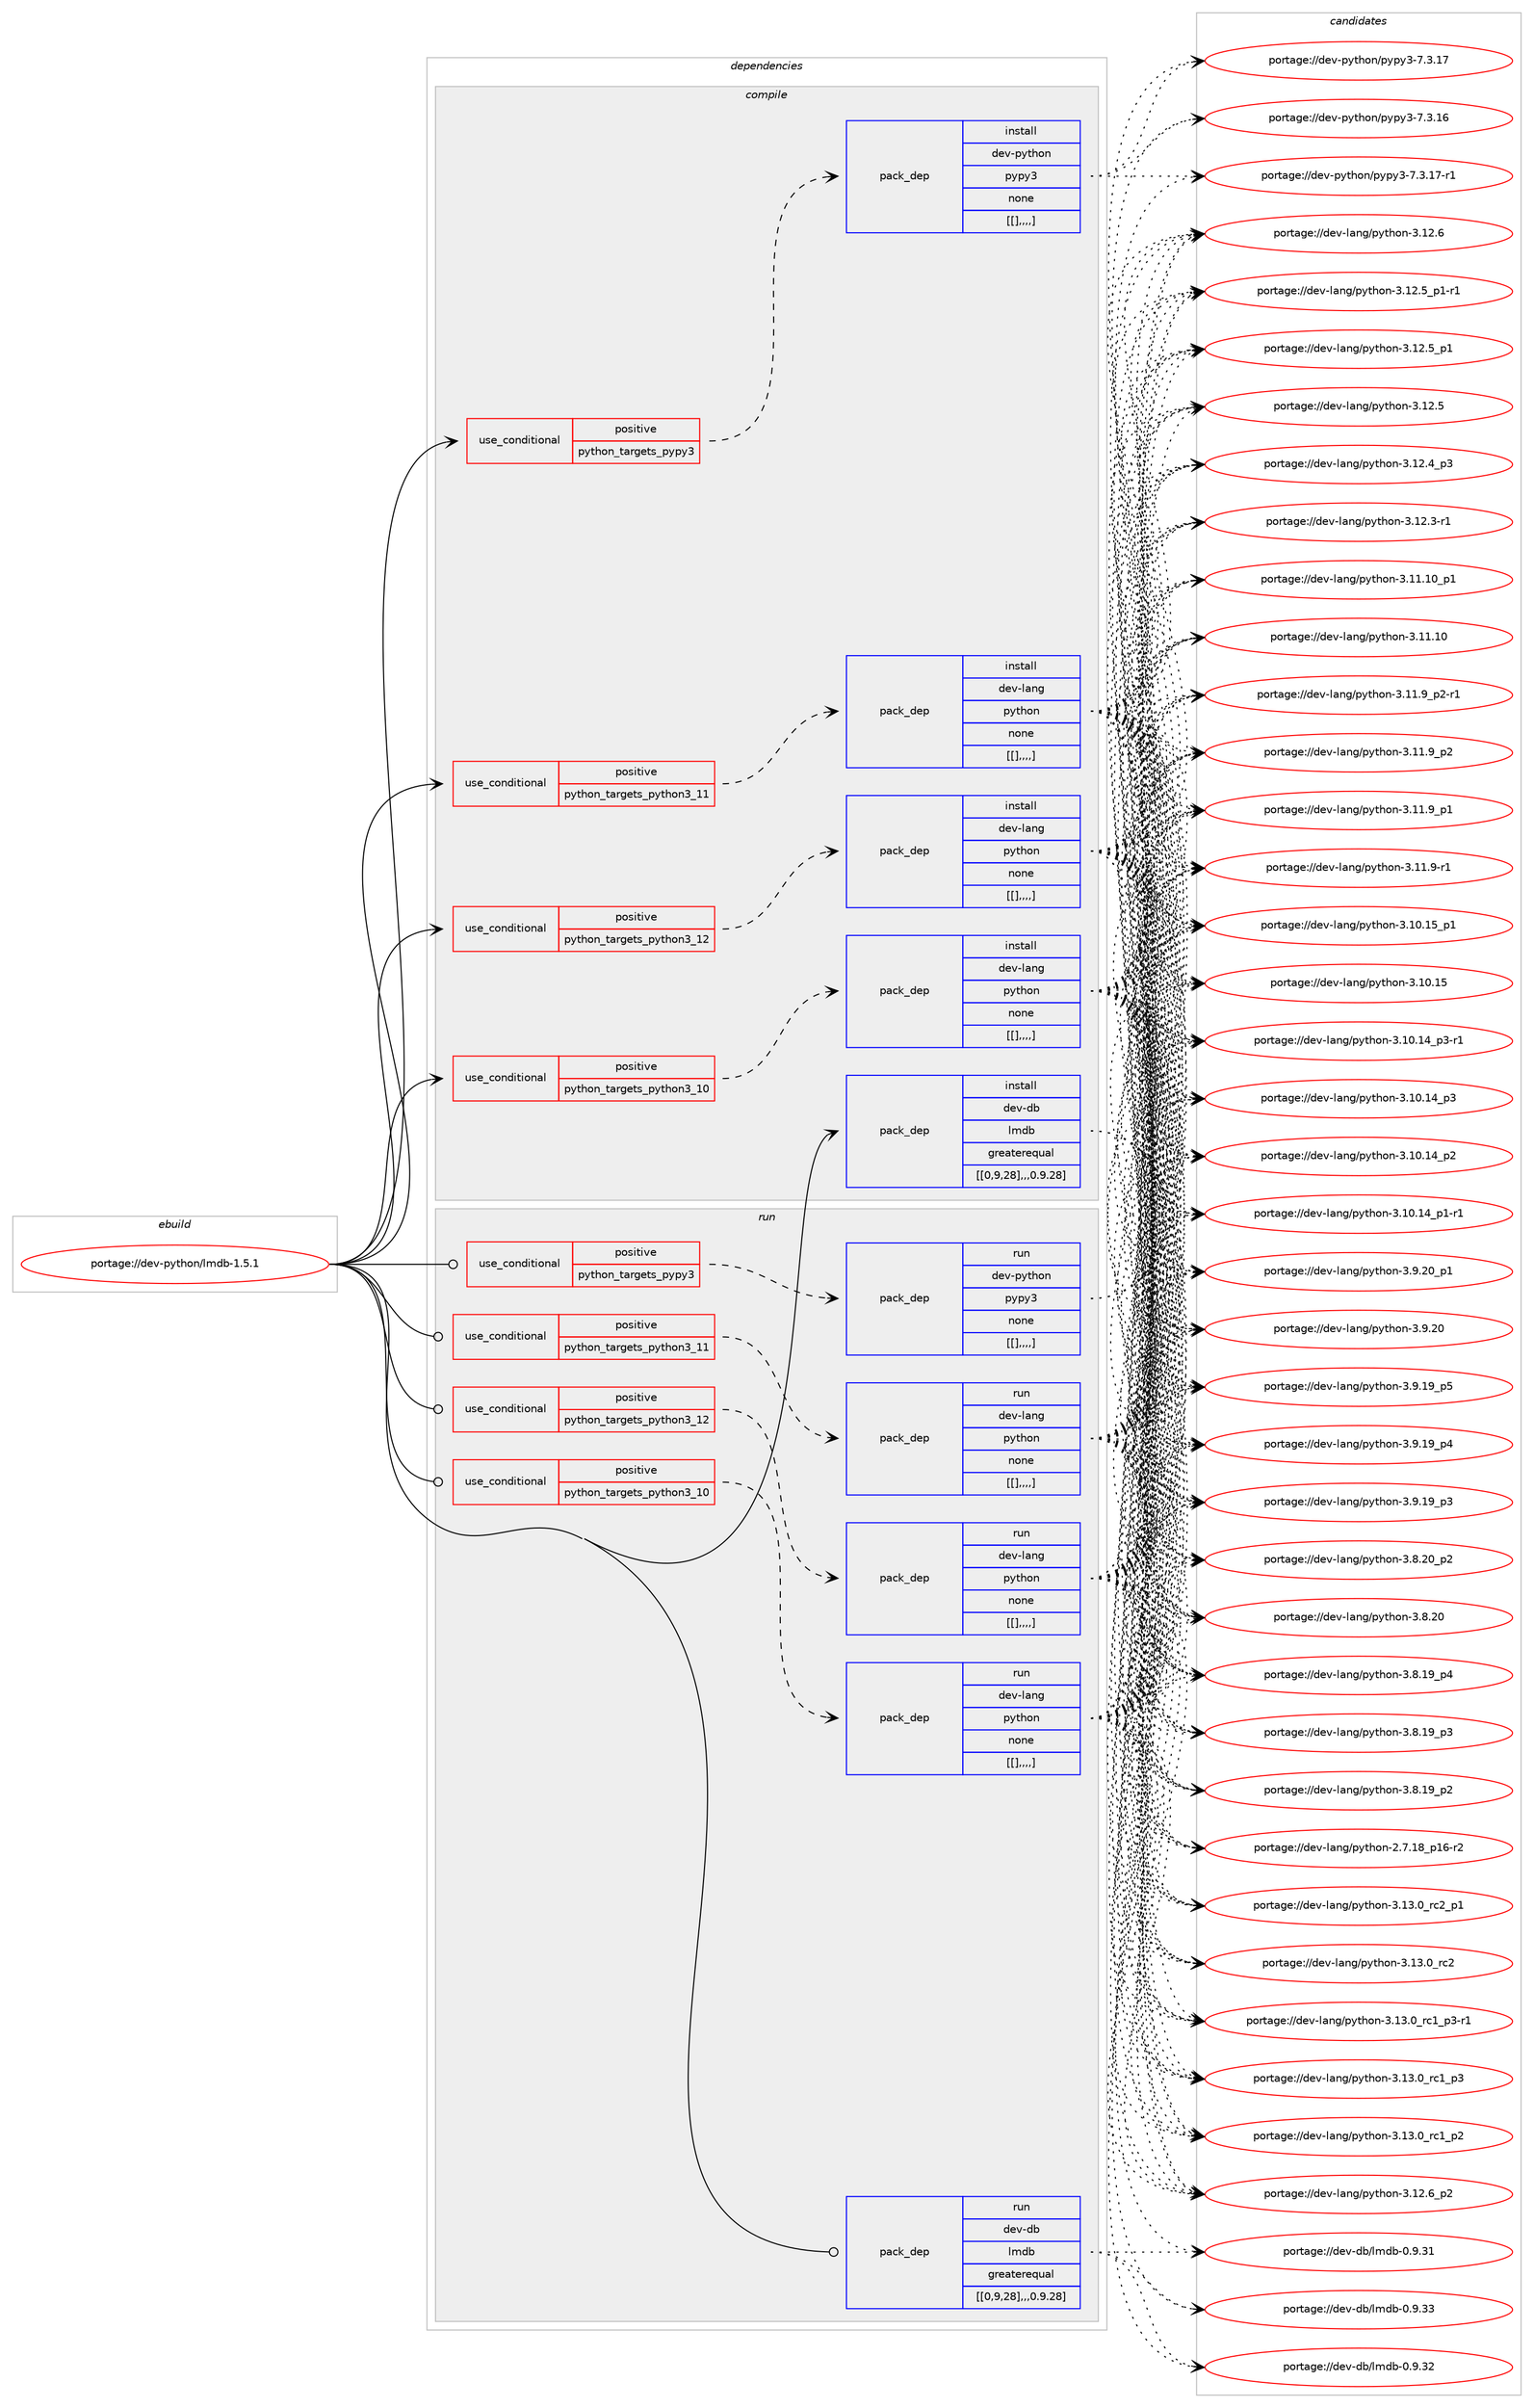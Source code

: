 digraph prolog {

# *************
# Graph options
# *************

newrank=true;
concentrate=true;
compound=true;
graph [rankdir=LR,fontname=Helvetica,fontsize=10,ranksep=1.5];#, ranksep=2.5, nodesep=0.2];
edge  [arrowhead=vee];
node  [fontname=Helvetica,fontsize=10];

# **********
# The ebuild
# **********

subgraph cluster_leftcol {
color=gray;
label=<<i>ebuild</i>>;
id [label="portage://dev-python/lmdb-1.5.1", color=red, width=4, href="../dev-python/lmdb-1.5.1.svg"];
}

# ****************
# The dependencies
# ****************

subgraph cluster_midcol {
color=gray;
label=<<i>dependencies</i>>;
subgraph cluster_compile {
fillcolor="#eeeeee";
style=filled;
label=<<i>compile</i>>;
subgraph cond35642 {
dependency152211 [label=<<TABLE BORDER="0" CELLBORDER="1" CELLSPACING="0" CELLPADDING="4"><TR><TD ROWSPAN="3" CELLPADDING="10">use_conditional</TD></TR><TR><TD>positive</TD></TR><TR><TD>python_targets_pypy3</TD></TR></TABLE>>, shape=none, color=red];
subgraph pack115355 {
dependency152212 [label=<<TABLE BORDER="0" CELLBORDER="1" CELLSPACING="0" CELLPADDING="4" WIDTH="220"><TR><TD ROWSPAN="6" CELLPADDING="30">pack_dep</TD></TR><TR><TD WIDTH="110">install</TD></TR><TR><TD>dev-python</TD></TR><TR><TD>pypy3</TD></TR><TR><TD>none</TD></TR><TR><TD>[[],,,,]</TD></TR></TABLE>>, shape=none, color=blue];
}
dependency152211:e -> dependency152212:w [weight=20,style="dashed",arrowhead="vee"];
}
id:e -> dependency152211:w [weight=20,style="solid",arrowhead="vee"];
subgraph cond35643 {
dependency152213 [label=<<TABLE BORDER="0" CELLBORDER="1" CELLSPACING="0" CELLPADDING="4"><TR><TD ROWSPAN="3" CELLPADDING="10">use_conditional</TD></TR><TR><TD>positive</TD></TR><TR><TD>python_targets_python3_10</TD></TR></TABLE>>, shape=none, color=red];
subgraph pack115356 {
dependency152214 [label=<<TABLE BORDER="0" CELLBORDER="1" CELLSPACING="0" CELLPADDING="4" WIDTH="220"><TR><TD ROWSPAN="6" CELLPADDING="30">pack_dep</TD></TR><TR><TD WIDTH="110">install</TD></TR><TR><TD>dev-lang</TD></TR><TR><TD>python</TD></TR><TR><TD>none</TD></TR><TR><TD>[[],,,,]</TD></TR></TABLE>>, shape=none, color=blue];
}
dependency152213:e -> dependency152214:w [weight=20,style="dashed",arrowhead="vee"];
}
id:e -> dependency152213:w [weight=20,style="solid",arrowhead="vee"];
subgraph cond35644 {
dependency152215 [label=<<TABLE BORDER="0" CELLBORDER="1" CELLSPACING="0" CELLPADDING="4"><TR><TD ROWSPAN="3" CELLPADDING="10">use_conditional</TD></TR><TR><TD>positive</TD></TR><TR><TD>python_targets_python3_11</TD></TR></TABLE>>, shape=none, color=red];
subgraph pack115357 {
dependency152216 [label=<<TABLE BORDER="0" CELLBORDER="1" CELLSPACING="0" CELLPADDING="4" WIDTH="220"><TR><TD ROWSPAN="6" CELLPADDING="30">pack_dep</TD></TR><TR><TD WIDTH="110">install</TD></TR><TR><TD>dev-lang</TD></TR><TR><TD>python</TD></TR><TR><TD>none</TD></TR><TR><TD>[[],,,,]</TD></TR></TABLE>>, shape=none, color=blue];
}
dependency152215:e -> dependency152216:w [weight=20,style="dashed",arrowhead="vee"];
}
id:e -> dependency152215:w [weight=20,style="solid",arrowhead="vee"];
subgraph cond35645 {
dependency152217 [label=<<TABLE BORDER="0" CELLBORDER="1" CELLSPACING="0" CELLPADDING="4"><TR><TD ROWSPAN="3" CELLPADDING="10">use_conditional</TD></TR><TR><TD>positive</TD></TR><TR><TD>python_targets_python3_12</TD></TR></TABLE>>, shape=none, color=red];
subgraph pack115358 {
dependency152218 [label=<<TABLE BORDER="0" CELLBORDER="1" CELLSPACING="0" CELLPADDING="4" WIDTH="220"><TR><TD ROWSPAN="6" CELLPADDING="30">pack_dep</TD></TR><TR><TD WIDTH="110">install</TD></TR><TR><TD>dev-lang</TD></TR><TR><TD>python</TD></TR><TR><TD>none</TD></TR><TR><TD>[[],,,,]</TD></TR></TABLE>>, shape=none, color=blue];
}
dependency152217:e -> dependency152218:w [weight=20,style="dashed",arrowhead="vee"];
}
id:e -> dependency152217:w [weight=20,style="solid",arrowhead="vee"];
subgraph pack115359 {
dependency152219 [label=<<TABLE BORDER="0" CELLBORDER="1" CELLSPACING="0" CELLPADDING="4" WIDTH="220"><TR><TD ROWSPAN="6" CELLPADDING="30">pack_dep</TD></TR><TR><TD WIDTH="110">install</TD></TR><TR><TD>dev-db</TD></TR><TR><TD>lmdb</TD></TR><TR><TD>greaterequal</TD></TR><TR><TD>[[0,9,28],,,0.9.28]</TD></TR></TABLE>>, shape=none, color=blue];
}
id:e -> dependency152219:w [weight=20,style="solid",arrowhead="vee"];
}
subgraph cluster_compileandrun {
fillcolor="#eeeeee";
style=filled;
label=<<i>compile and run</i>>;
}
subgraph cluster_run {
fillcolor="#eeeeee";
style=filled;
label=<<i>run</i>>;
subgraph cond35646 {
dependency152220 [label=<<TABLE BORDER="0" CELLBORDER="1" CELLSPACING="0" CELLPADDING="4"><TR><TD ROWSPAN="3" CELLPADDING="10">use_conditional</TD></TR><TR><TD>positive</TD></TR><TR><TD>python_targets_pypy3</TD></TR></TABLE>>, shape=none, color=red];
subgraph pack115360 {
dependency152221 [label=<<TABLE BORDER="0" CELLBORDER="1" CELLSPACING="0" CELLPADDING="4" WIDTH="220"><TR><TD ROWSPAN="6" CELLPADDING="30">pack_dep</TD></TR><TR><TD WIDTH="110">run</TD></TR><TR><TD>dev-python</TD></TR><TR><TD>pypy3</TD></TR><TR><TD>none</TD></TR><TR><TD>[[],,,,]</TD></TR></TABLE>>, shape=none, color=blue];
}
dependency152220:e -> dependency152221:w [weight=20,style="dashed",arrowhead="vee"];
}
id:e -> dependency152220:w [weight=20,style="solid",arrowhead="odot"];
subgraph cond35647 {
dependency152222 [label=<<TABLE BORDER="0" CELLBORDER="1" CELLSPACING="0" CELLPADDING="4"><TR><TD ROWSPAN="3" CELLPADDING="10">use_conditional</TD></TR><TR><TD>positive</TD></TR><TR><TD>python_targets_python3_10</TD></TR></TABLE>>, shape=none, color=red];
subgraph pack115361 {
dependency152223 [label=<<TABLE BORDER="0" CELLBORDER="1" CELLSPACING="0" CELLPADDING="4" WIDTH="220"><TR><TD ROWSPAN="6" CELLPADDING="30">pack_dep</TD></TR><TR><TD WIDTH="110">run</TD></TR><TR><TD>dev-lang</TD></TR><TR><TD>python</TD></TR><TR><TD>none</TD></TR><TR><TD>[[],,,,]</TD></TR></TABLE>>, shape=none, color=blue];
}
dependency152222:e -> dependency152223:w [weight=20,style="dashed",arrowhead="vee"];
}
id:e -> dependency152222:w [weight=20,style="solid",arrowhead="odot"];
subgraph cond35648 {
dependency152224 [label=<<TABLE BORDER="0" CELLBORDER="1" CELLSPACING="0" CELLPADDING="4"><TR><TD ROWSPAN="3" CELLPADDING="10">use_conditional</TD></TR><TR><TD>positive</TD></TR><TR><TD>python_targets_python3_11</TD></TR></TABLE>>, shape=none, color=red];
subgraph pack115362 {
dependency152225 [label=<<TABLE BORDER="0" CELLBORDER="1" CELLSPACING="0" CELLPADDING="4" WIDTH="220"><TR><TD ROWSPAN="6" CELLPADDING="30">pack_dep</TD></TR><TR><TD WIDTH="110">run</TD></TR><TR><TD>dev-lang</TD></TR><TR><TD>python</TD></TR><TR><TD>none</TD></TR><TR><TD>[[],,,,]</TD></TR></TABLE>>, shape=none, color=blue];
}
dependency152224:e -> dependency152225:w [weight=20,style="dashed",arrowhead="vee"];
}
id:e -> dependency152224:w [weight=20,style="solid",arrowhead="odot"];
subgraph cond35649 {
dependency152226 [label=<<TABLE BORDER="0" CELLBORDER="1" CELLSPACING="0" CELLPADDING="4"><TR><TD ROWSPAN="3" CELLPADDING="10">use_conditional</TD></TR><TR><TD>positive</TD></TR><TR><TD>python_targets_python3_12</TD></TR></TABLE>>, shape=none, color=red];
subgraph pack115363 {
dependency152227 [label=<<TABLE BORDER="0" CELLBORDER="1" CELLSPACING="0" CELLPADDING="4" WIDTH="220"><TR><TD ROWSPAN="6" CELLPADDING="30">pack_dep</TD></TR><TR><TD WIDTH="110">run</TD></TR><TR><TD>dev-lang</TD></TR><TR><TD>python</TD></TR><TR><TD>none</TD></TR><TR><TD>[[],,,,]</TD></TR></TABLE>>, shape=none, color=blue];
}
dependency152226:e -> dependency152227:w [weight=20,style="dashed",arrowhead="vee"];
}
id:e -> dependency152226:w [weight=20,style="solid",arrowhead="odot"];
subgraph pack115364 {
dependency152228 [label=<<TABLE BORDER="0" CELLBORDER="1" CELLSPACING="0" CELLPADDING="4" WIDTH="220"><TR><TD ROWSPAN="6" CELLPADDING="30">pack_dep</TD></TR><TR><TD WIDTH="110">run</TD></TR><TR><TD>dev-db</TD></TR><TR><TD>lmdb</TD></TR><TR><TD>greaterequal</TD></TR><TR><TD>[[0,9,28],,,0.9.28]</TD></TR></TABLE>>, shape=none, color=blue];
}
id:e -> dependency152228:w [weight=20,style="solid",arrowhead="odot"];
}
}

# **************
# The candidates
# **************

subgraph cluster_choices {
rank=same;
color=gray;
label=<<i>candidates</i>>;

subgraph choice115355 {
color=black;
nodesep=1;
choice100101118451121211161041111104711212111212151455546514649554511449 [label="portage://dev-python/pypy3-7.3.17-r1", color=red, width=4,href="../dev-python/pypy3-7.3.17-r1.svg"];
choice10010111845112121116104111110471121211121215145554651464955 [label="portage://dev-python/pypy3-7.3.17", color=red, width=4,href="../dev-python/pypy3-7.3.17.svg"];
choice10010111845112121116104111110471121211121215145554651464954 [label="portage://dev-python/pypy3-7.3.16", color=red, width=4,href="../dev-python/pypy3-7.3.16.svg"];
dependency152212:e -> choice100101118451121211161041111104711212111212151455546514649554511449:w [style=dotted,weight="100"];
dependency152212:e -> choice10010111845112121116104111110471121211121215145554651464955:w [style=dotted,weight="100"];
dependency152212:e -> choice10010111845112121116104111110471121211121215145554651464954:w [style=dotted,weight="100"];
}
subgraph choice115356 {
color=black;
nodesep=1;
choice100101118451089711010347112121116104111110455146495146489511499509511249 [label="portage://dev-lang/python-3.13.0_rc2_p1", color=red, width=4,href="../dev-lang/python-3.13.0_rc2_p1.svg"];
choice10010111845108971101034711212111610411111045514649514648951149950 [label="portage://dev-lang/python-3.13.0_rc2", color=red, width=4,href="../dev-lang/python-3.13.0_rc2.svg"];
choice1001011184510897110103471121211161041111104551464951464895114994995112514511449 [label="portage://dev-lang/python-3.13.0_rc1_p3-r1", color=red, width=4,href="../dev-lang/python-3.13.0_rc1_p3-r1.svg"];
choice100101118451089711010347112121116104111110455146495146489511499499511251 [label="portage://dev-lang/python-3.13.0_rc1_p3", color=red, width=4,href="../dev-lang/python-3.13.0_rc1_p3.svg"];
choice100101118451089711010347112121116104111110455146495146489511499499511250 [label="portage://dev-lang/python-3.13.0_rc1_p2", color=red, width=4,href="../dev-lang/python-3.13.0_rc1_p2.svg"];
choice100101118451089711010347112121116104111110455146495046549511250 [label="portage://dev-lang/python-3.12.6_p2", color=red, width=4,href="../dev-lang/python-3.12.6_p2.svg"];
choice10010111845108971101034711212111610411111045514649504654 [label="portage://dev-lang/python-3.12.6", color=red, width=4,href="../dev-lang/python-3.12.6.svg"];
choice1001011184510897110103471121211161041111104551464950465395112494511449 [label="portage://dev-lang/python-3.12.5_p1-r1", color=red, width=4,href="../dev-lang/python-3.12.5_p1-r1.svg"];
choice100101118451089711010347112121116104111110455146495046539511249 [label="portage://dev-lang/python-3.12.5_p1", color=red, width=4,href="../dev-lang/python-3.12.5_p1.svg"];
choice10010111845108971101034711212111610411111045514649504653 [label="portage://dev-lang/python-3.12.5", color=red, width=4,href="../dev-lang/python-3.12.5.svg"];
choice100101118451089711010347112121116104111110455146495046529511251 [label="portage://dev-lang/python-3.12.4_p3", color=red, width=4,href="../dev-lang/python-3.12.4_p3.svg"];
choice100101118451089711010347112121116104111110455146495046514511449 [label="portage://dev-lang/python-3.12.3-r1", color=red, width=4,href="../dev-lang/python-3.12.3-r1.svg"];
choice10010111845108971101034711212111610411111045514649494649489511249 [label="portage://dev-lang/python-3.11.10_p1", color=red, width=4,href="../dev-lang/python-3.11.10_p1.svg"];
choice1001011184510897110103471121211161041111104551464949464948 [label="portage://dev-lang/python-3.11.10", color=red, width=4,href="../dev-lang/python-3.11.10.svg"];
choice1001011184510897110103471121211161041111104551464949465795112504511449 [label="portage://dev-lang/python-3.11.9_p2-r1", color=red, width=4,href="../dev-lang/python-3.11.9_p2-r1.svg"];
choice100101118451089711010347112121116104111110455146494946579511250 [label="portage://dev-lang/python-3.11.9_p2", color=red, width=4,href="../dev-lang/python-3.11.9_p2.svg"];
choice100101118451089711010347112121116104111110455146494946579511249 [label="portage://dev-lang/python-3.11.9_p1", color=red, width=4,href="../dev-lang/python-3.11.9_p1.svg"];
choice100101118451089711010347112121116104111110455146494946574511449 [label="portage://dev-lang/python-3.11.9-r1", color=red, width=4,href="../dev-lang/python-3.11.9-r1.svg"];
choice10010111845108971101034711212111610411111045514649484649539511249 [label="portage://dev-lang/python-3.10.15_p1", color=red, width=4,href="../dev-lang/python-3.10.15_p1.svg"];
choice1001011184510897110103471121211161041111104551464948464953 [label="portage://dev-lang/python-3.10.15", color=red, width=4,href="../dev-lang/python-3.10.15.svg"];
choice100101118451089711010347112121116104111110455146494846495295112514511449 [label="portage://dev-lang/python-3.10.14_p3-r1", color=red, width=4,href="../dev-lang/python-3.10.14_p3-r1.svg"];
choice10010111845108971101034711212111610411111045514649484649529511251 [label="portage://dev-lang/python-3.10.14_p3", color=red, width=4,href="../dev-lang/python-3.10.14_p3.svg"];
choice10010111845108971101034711212111610411111045514649484649529511250 [label="portage://dev-lang/python-3.10.14_p2", color=red, width=4,href="../dev-lang/python-3.10.14_p2.svg"];
choice100101118451089711010347112121116104111110455146494846495295112494511449 [label="portage://dev-lang/python-3.10.14_p1-r1", color=red, width=4,href="../dev-lang/python-3.10.14_p1-r1.svg"];
choice100101118451089711010347112121116104111110455146574650489511249 [label="portage://dev-lang/python-3.9.20_p1", color=red, width=4,href="../dev-lang/python-3.9.20_p1.svg"];
choice10010111845108971101034711212111610411111045514657465048 [label="portage://dev-lang/python-3.9.20", color=red, width=4,href="../dev-lang/python-3.9.20.svg"];
choice100101118451089711010347112121116104111110455146574649579511253 [label="portage://dev-lang/python-3.9.19_p5", color=red, width=4,href="../dev-lang/python-3.9.19_p5.svg"];
choice100101118451089711010347112121116104111110455146574649579511252 [label="portage://dev-lang/python-3.9.19_p4", color=red, width=4,href="../dev-lang/python-3.9.19_p4.svg"];
choice100101118451089711010347112121116104111110455146574649579511251 [label="portage://dev-lang/python-3.9.19_p3", color=red, width=4,href="../dev-lang/python-3.9.19_p3.svg"];
choice100101118451089711010347112121116104111110455146564650489511250 [label="portage://dev-lang/python-3.8.20_p2", color=red, width=4,href="../dev-lang/python-3.8.20_p2.svg"];
choice10010111845108971101034711212111610411111045514656465048 [label="portage://dev-lang/python-3.8.20", color=red, width=4,href="../dev-lang/python-3.8.20.svg"];
choice100101118451089711010347112121116104111110455146564649579511252 [label="portage://dev-lang/python-3.8.19_p4", color=red, width=4,href="../dev-lang/python-3.8.19_p4.svg"];
choice100101118451089711010347112121116104111110455146564649579511251 [label="portage://dev-lang/python-3.8.19_p3", color=red, width=4,href="../dev-lang/python-3.8.19_p3.svg"];
choice100101118451089711010347112121116104111110455146564649579511250 [label="portage://dev-lang/python-3.8.19_p2", color=red, width=4,href="../dev-lang/python-3.8.19_p2.svg"];
choice100101118451089711010347112121116104111110455046554649569511249544511450 [label="portage://dev-lang/python-2.7.18_p16-r2", color=red, width=4,href="../dev-lang/python-2.7.18_p16-r2.svg"];
dependency152214:e -> choice100101118451089711010347112121116104111110455146495146489511499509511249:w [style=dotted,weight="100"];
dependency152214:e -> choice10010111845108971101034711212111610411111045514649514648951149950:w [style=dotted,weight="100"];
dependency152214:e -> choice1001011184510897110103471121211161041111104551464951464895114994995112514511449:w [style=dotted,weight="100"];
dependency152214:e -> choice100101118451089711010347112121116104111110455146495146489511499499511251:w [style=dotted,weight="100"];
dependency152214:e -> choice100101118451089711010347112121116104111110455146495146489511499499511250:w [style=dotted,weight="100"];
dependency152214:e -> choice100101118451089711010347112121116104111110455146495046549511250:w [style=dotted,weight="100"];
dependency152214:e -> choice10010111845108971101034711212111610411111045514649504654:w [style=dotted,weight="100"];
dependency152214:e -> choice1001011184510897110103471121211161041111104551464950465395112494511449:w [style=dotted,weight="100"];
dependency152214:e -> choice100101118451089711010347112121116104111110455146495046539511249:w [style=dotted,weight="100"];
dependency152214:e -> choice10010111845108971101034711212111610411111045514649504653:w [style=dotted,weight="100"];
dependency152214:e -> choice100101118451089711010347112121116104111110455146495046529511251:w [style=dotted,weight="100"];
dependency152214:e -> choice100101118451089711010347112121116104111110455146495046514511449:w [style=dotted,weight="100"];
dependency152214:e -> choice10010111845108971101034711212111610411111045514649494649489511249:w [style=dotted,weight="100"];
dependency152214:e -> choice1001011184510897110103471121211161041111104551464949464948:w [style=dotted,weight="100"];
dependency152214:e -> choice1001011184510897110103471121211161041111104551464949465795112504511449:w [style=dotted,weight="100"];
dependency152214:e -> choice100101118451089711010347112121116104111110455146494946579511250:w [style=dotted,weight="100"];
dependency152214:e -> choice100101118451089711010347112121116104111110455146494946579511249:w [style=dotted,weight="100"];
dependency152214:e -> choice100101118451089711010347112121116104111110455146494946574511449:w [style=dotted,weight="100"];
dependency152214:e -> choice10010111845108971101034711212111610411111045514649484649539511249:w [style=dotted,weight="100"];
dependency152214:e -> choice1001011184510897110103471121211161041111104551464948464953:w [style=dotted,weight="100"];
dependency152214:e -> choice100101118451089711010347112121116104111110455146494846495295112514511449:w [style=dotted,weight="100"];
dependency152214:e -> choice10010111845108971101034711212111610411111045514649484649529511251:w [style=dotted,weight="100"];
dependency152214:e -> choice10010111845108971101034711212111610411111045514649484649529511250:w [style=dotted,weight="100"];
dependency152214:e -> choice100101118451089711010347112121116104111110455146494846495295112494511449:w [style=dotted,weight="100"];
dependency152214:e -> choice100101118451089711010347112121116104111110455146574650489511249:w [style=dotted,weight="100"];
dependency152214:e -> choice10010111845108971101034711212111610411111045514657465048:w [style=dotted,weight="100"];
dependency152214:e -> choice100101118451089711010347112121116104111110455146574649579511253:w [style=dotted,weight="100"];
dependency152214:e -> choice100101118451089711010347112121116104111110455146574649579511252:w [style=dotted,weight="100"];
dependency152214:e -> choice100101118451089711010347112121116104111110455146574649579511251:w [style=dotted,weight="100"];
dependency152214:e -> choice100101118451089711010347112121116104111110455146564650489511250:w [style=dotted,weight="100"];
dependency152214:e -> choice10010111845108971101034711212111610411111045514656465048:w [style=dotted,weight="100"];
dependency152214:e -> choice100101118451089711010347112121116104111110455146564649579511252:w [style=dotted,weight="100"];
dependency152214:e -> choice100101118451089711010347112121116104111110455146564649579511251:w [style=dotted,weight="100"];
dependency152214:e -> choice100101118451089711010347112121116104111110455146564649579511250:w [style=dotted,weight="100"];
dependency152214:e -> choice100101118451089711010347112121116104111110455046554649569511249544511450:w [style=dotted,weight="100"];
}
subgraph choice115357 {
color=black;
nodesep=1;
choice100101118451089711010347112121116104111110455146495146489511499509511249 [label="portage://dev-lang/python-3.13.0_rc2_p1", color=red, width=4,href="../dev-lang/python-3.13.0_rc2_p1.svg"];
choice10010111845108971101034711212111610411111045514649514648951149950 [label="portage://dev-lang/python-3.13.0_rc2", color=red, width=4,href="../dev-lang/python-3.13.0_rc2.svg"];
choice1001011184510897110103471121211161041111104551464951464895114994995112514511449 [label="portage://dev-lang/python-3.13.0_rc1_p3-r1", color=red, width=4,href="../dev-lang/python-3.13.0_rc1_p3-r1.svg"];
choice100101118451089711010347112121116104111110455146495146489511499499511251 [label="portage://dev-lang/python-3.13.0_rc1_p3", color=red, width=4,href="../dev-lang/python-3.13.0_rc1_p3.svg"];
choice100101118451089711010347112121116104111110455146495146489511499499511250 [label="portage://dev-lang/python-3.13.0_rc1_p2", color=red, width=4,href="../dev-lang/python-3.13.0_rc1_p2.svg"];
choice100101118451089711010347112121116104111110455146495046549511250 [label="portage://dev-lang/python-3.12.6_p2", color=red, width=4,href="../dev-lang/python-3.12.6_p2.svg"];
choice10010111845108971101034711212111610411111045514649504654 [label="portage://dev-lang/python-3.12.6", color=red, width=4,href="../dev-lang/python-3.12.6.svg"];
choice1001011184510897110103471121211161041111104551464950465395112494511449 [label="portage://dev-lang/python-3.12.5_p1-r1", color=red, width=4,href="../dev-lang/python-3.12.5_p1-r1.svg"];
choice100101118451089711010347112121116104111110455146495046539511249 [label="portage://dev-lang/python-3.12.5_p1", color=red, width=4,href="../dev-lang/python-3.12.5_p1.svg"];
choice10010111845108971101034711212111610411111045514649504653 [label="portage://dev-lang/python-3.12.5", color=red, width=4,href="../dev-lang/python-3.12.5.svg"];
choice100101118451089711010347112121116104111110455146495046529511251 [label="portage://dev-lang/python-3.12.4_p3", color=red, width=4,href="../dev-lang/python-3.12.4_p3.svg"];
choice100101118451089711010347112121116104111110455146495046514511449 [label="portage://dev-lang/python-3.12.3-r1", color=red, width=4,href="../dev-lang/python-3.12.3-r1.svg"];
choice10010111845108971101034711212111610411111045514649494649489511249 [label="portage://dev-lang/python-3.11.10_p1", color=red, width=4,href="../dev-lang/python-3.11.10_p1.svg"];
choice1001011184510897110103471121211161041111104551464949464948 [label="portage://dev-lang/python-3.11.10", color=red, width=4,href="../dev-lang/python-3.11.10.svg"];
choice1001011184510897110103471121211161041111104551464949465795112504511449 [label="portage://dev-lang/python-3.11.9_p2-r1", color=red, width=4,href="../dev-lang/python-3.11.9_p2-r1.svg"];
choice100101118451089711010347112121116104111110455146494946579511250 [label="portage://dev-lang/python-3.11.9_p2", color=red, width=4,href="../dev-lang/python-3.11.9_p2.svg"];
choice100101118451089711010347112121116104111110455146494946579511249 [label="portage://dev-lang/python-3.11.9_p1", color=red, width=4,href="../dev-lang/python-3.11.9_p1.svg"];
choice100101118451089711010347112121116104111110455146494946574511449 [label="portage://dev-lang/python-3.11.9-r1", color=red, width=4,href="../dev-lang/python-3.11.9-r1.svg"];
choice10010111845108971101034711212111610411111045514649484649539511249 [label="portage://dev-lang/python-3.10.15_p1", color=red, width=4,href="../dev-lang/python-3.10.15_p1.svg"];
choice1001011184510897110103471121211161041111104551464948464953 [label="portage://dev-lang/python-3.10.15", color=red, width=4,href="../dev-lang/python-3.10.15.svg"];
choice100101118451089711010347112121116104111110455146494846495295112514511449 [label="portage://dev-lang/python-3.10.14_p3-r1", color=red, width=4,href="../dev-lang/python-3.10.14_p3-r1.svg"];
choice10010111845108971101034711212111610411111045514649484649529511251 [label="portage://dev-lang/python-3.10.14_p3", color=red, width=4,href="../dev-lang/python-3.10.14_p3.svg"];
choice10010111845108971101034711212111610411111045514649484649529511250 [label="portage://dev-lang/python-3.10.14_p2", color=red, width=4,href="../dev-lang/python-3.10.14_p2.svg"];
choice100101118451089711010347112121116104111110455146494846495295112494511449 [label="portage://dev-lang/python-3.10.14_p1-r1", color=red, width=4,href="../dev-lang/python-3.10.14_p1-r1.svg"];
choice100101118451089711010347112121116104111110455146574650489511249 [label="portage://dev-lang/python-3.9.20_p1", color=red, width=4,href="../dev-lang/python-3.9.20_p1.svg"];
choice10010111845108971101034711212111610411111045514657465048 [label="portage://dev-lang/python-3.9.20", color=red, width=4,href="../dev-lang/python-3.9.20.svg"];
choice100101118451089711010347112121116104111110455146574649579511253 [label="portage://dev-lang/python-3.9.19_p5", color=red, width=4,href="../dev-lang/python-3.9.19_p5.svg"];
choice100101118451089711010347112121116104111110455146574649579511252 [label="portage://dev-lang/python-3.9.19_p4", color=red, width=4,href="../dev-lang/python-3.9.19_p4.svg"];
choice100101118451089711010347112121116104111110455146574649579511251 [label="portage://dev-lang/python-3.9.19_p3", color=red, width=4,href="../dev-lang/python-3.9.19_p3.svg"];
choice100101118451089711010347112121116104111110455146564650489511250 [label="portage://dev-lang/python-3.8.20_p2", color=red, width=4,href="../dev-lang/python-3.8.20_p2.svg"];
choice10010111845108971101034711212111610411111045514656465048 [label="portage://dev-lang/python-3.8.20", color=red, width=4,href="../dev-lang/python-3.8.20.svg"];
choice100101118451089711010347112121116104111110455146564649579511252 [label="portage://dev-lang/python-3.8.19_p4", color=red, width=4,href="../dev-lang/python-3.8.19_p4.svg"];
choice100101118451089711010347112121116104111110455146564649579511251 [label="portage://dev-lang/python-3.8.19_p3", color=red, width=4,href="../dev-lang/python-3.8.19_p3.svg"];
choice100101118451089711010347112121116104111110455146564649579511250 [label="portage://dev-lang/python-3.8.19_p2", color=red, width=4,href="../dev-lang/python-3.8.19_p2.svg"];
choice100101118451089711010347112121116104111110455046554649569511249544511450 [label="portage://dev-lang/python-2.7.18_p16-r2", color=red, width=4,href="../dev-lang/python-2.7.18_p16-r2.svg"];
dependency152216:e -> choice100101118451089711010347112121116104111110455146495146489511499509511249:w [style=dotted,weight="100"];
dependency152216:e -> choice10010111845108971101034711212111610411111045514649514648951149950:w [style=dotted,weight="100"];
dependency152216:e -> choice1001011184510897110103471121211161041111104551464951464895114994995112514511449:w [style=dotted,weight="100"];
dependency152216:e -> choice100101118451089711010347112121116104111110455146495146489511499499511251:w [style=dotted,weight="100"];
dependency152216:e -> choice100101118451089711010347112121116104111110455146495146489511499499511250:w [style=dotted,weight="100"];
dependency152216:e -> choice100101118451089711010347112121116104111110455146495046549511250:w [style=dotted,weight="100"];
dependency152216:e -> choice10010111845108971101034711212111610411111045514649504654:w [style=dotted,weight="100"];
dependency152216:e -> choice1001011184510897110103471121211161041111104551464950465395112494511449:w [style=dotted,weight="100"];
dependency152216:e -> choice100101118451089711010347112121116104111110455146495046539511249:w [style=dotted,weight="100"];
dependency152216:e -> choice10010111845108971101034711212111610411111045514649504653:w [style=dotted,weight="100"];
dependency152216:e -> choice100101118451089711010347112121116104111110455146495046529511251:w [style=dotted,weight="100"];
dependency152216:e -> choice100101118451089711010347112121116104111110455146495046514511449:w [style=dotted,weight="100"];
dependency152216:e -> choice10010111845108971101034711212111610411111045514649494649489511249:w [style=dotted,weight="100"];
dependency152216:e -> choice1001011184510897110103471121211161041111104551464949464948:w [style=dotted,weight="100"];
dependency152216:e -> choice1001011184510897110103471121211161041111104551464949465795112504511449:w [style=dotted,weight="100"];
dependency152216:e -> choice100101118451089711010347112121116104111110455146494946579511250:w [style=dotted,weight="100"];
dependency152216:e -> choice100101118451089711010347112121116104111110455146494946579511249:w [style=dotted,weight="100"];
dependency152216:e -> choice100101118451089711010347112121116104111110455146494946574511449:w [style=dotted,weight="100"];
dependency152216:e -> choice10010111845108971101034711212111610411111045514649484649539511249:w [style=dotted,weight="100"];
dependency152216:e -> choice1001011184510897110103471121211161041111104551464948464953:w [style=dotted,weight="100"];
dependency152216:e -> choice100101118451089711010347112121116104111110455146494846495295112514511449:w [style=dotted,weight="100"];
dependency152216:e -> choice10010111845108971101034711212111610411111045514649484649529511251:w [style=dotted,weight="100"];
dependency152216:e -> choice10010111845108971101034711212111610411111045514649484649529511250:w [style=dotted,weight="100"];
dependency152216:e -> choice100101118451089711010347112121116104111110455146494846495295112494511449:w [style=dotted,weight="100"];
dependency152216:e -> choice100101118451089711010347112121116104111110455146574650489511249:w [style=dotted,weight="100"];
dependency152216:e -> choice10010111845108971101034711212111610411111045514657465048:w [style=dotted,weight="100"];
dependency152216:e -> choice100101118451089711010347112121116104111110455146574649579511253:w [style=dotted,weight="100"];
dependency152216:e -> choice100101118451089711010347112121116104111110455146574649579511252:w [style=dotted,weight="100"];
dependency152216:e -> choice100101118451089711010347112121116104111110455146574649579511251:w [style=dotted,weight="100"];
dependency152216:e -> choice100101118451089711010347112121116104111110455146564650489511250:w [style=dotted,weight="100"];
dependency152216:e -> choice10010111845108971101034711212111610411111045514656465048:w [style=dotted,weight="100"];
dependency152216:e -> choice100101118451089711010347112121116104111110455146564649579511252:w [style=dotted,weight="100"];
dependency152216:e -> choice100101118451089711010347112121116104111110455146564649579511251:w [style=dotted,weight="100"];
dependency152216:e -> choice100101118451089711010347112121116104111110455146564649579511250:w [style=dotted,weight="100"];
dependency152216:e -> choice100101118451089711010347112121116104111110455046554649569511249544511450:w [style=dotted,weight="100"];
}
subgraph choice115358 {
color=black;
nodesep=1;
choice100101118451089711010347112121116104111110455146495146489511499509511249 [label="portage://dev-lang/python-3.13.0_rc2_p1", color=red, width=4,href="../dev-lang/python-3.13.0_rc2_p1.svg"];
choice10010111845108971101034711212111610411111045514649514648951149950 [label="portage://dev-lang/python-3.13.0_rc2", color=red, width=4,href="../dev-lang/python-3.13.0_rc2.svg"];
choice1001011184510897110103471121211161041111104551464951464895114994995112514511449 [label="portage://dev-lang/python-3.13.0_rc1_p3-r1", color=red, width=4,href="../dev-lang/python-3.13.0_rc1_p3-r1.svg"];
choice100101118451089711010347112121116104111110455146495146489511499499511251 [label="portage://dev-lang/python-3.13.0_rc1_p3", color=red, width=4,href="../dev-lang/python-3.13.0_rc1_p3.svg"];
choice100101118451089711010347112121116104111110455146495146489511499499511250 [label="portage://dev-lang/python-3.13.0_rc1_p2", color=red, width=4,href="../dev-lang/python-3.13.0_rc1_p2.svg"];
choice100101118451089711010347112121116104111110455146495046549511250 [label="portage://dev-lang/python-3.12.6_p2", color=red, width=4,href="../dev-lang/python-3.12.6_p2.svg"];
choice10010111845108971101034711212111610411111045514649504654 [label="portage://dev-lang/python-3.12.6", color=red, width=4,href="../dev-lang/python-3.12.6.svg"];
choice1001011184510897110103471121211161041111104551464950465395112494511449 [label="portage://dev-lang/python-3.12.5_p1-r1", color=red, width=4,href="../dev-lang/python-3.12.5_p1-r1.svg"];
choice100101118451089711010347112121116104111110455146495046539511249 [label="portage://dev-lang/python-3.12.5_p1", color=red, width=4,href="../dev-lang/python-3.12.5_p1.svg"];
choice10010111845108971101034711212111610411111045514649504653 [label="portage://dev-lang/python-3.12.5", color=red, width=4,href="../dev-lang/python-3.12.5.svg"];
choice100101118451089711010347112121116104111110455146495046529511251 [label="portage://dev-lang/python-3.12.4_p3", color=red, width=4,href="../dev-lang/python-3.12.4_p3.svg"];
choice100101118451089711010347112121116104111110455146495046514511449 [label="portage://dev-lang/python-3.12.3-r1", color=red, width=4,href="../dev-lang/python-3.12.3-r1.svg"];
choice10010111845108971101034711212111610411111045514649494649489511249 [label="portage://dev-lang/python-3.11.10_p1", color=red, width=4,href="../dev-lang/python-3.11.10_p1.svg"];
choice1001011184510897110103471121211161041111104551464949464948 [label="portage://dev-lang/python-3.11.10", color=red, width=4,href="../dev-lang/python-3.11.10.svg"];
choice1001011184510897110103471121211161041111104551464949465795112504511449 [label="portage://dev-lang/python-3.11.9_p2-r1", color=red, width=4,href="../dev-lang/python-3.11.9_p2-r1.svg"];
choice100101118451089711010347112121116104111110455146494946579511250 [label="portage://dev-lang/python-3.11.9_p2", color=red, width=4,href="../dev-lang/python-3.11.9_p2.svg"];
choice100101118451089711010347112121116104111110455146494946579511249 [label="portage://dev-lang/python-3.11.9_p1", color=red, width=4,href="../dev-lang/python-3.11.9_p1.svg"];
choice100101118451089711010347112121116104111110455146494946574511449 [label="portage://dev-lang/python-3.11.9-r1", color=red, width=4,href="../dev-lang/python-3.11.9-r1.svg"];
choice10010111845108971101034711212111610411111045514649484649539511249 [label="portage://dev-lang/python-3.10.15_p1", color=red, width=4,href="../dev-lang/python-3.10.15_p1.svg"];
choice1001011184510897110103471121211161041111104551464948464953 [label="portage://dev-lang/python-3.10.15", color=red, width=4,href="../dev-lang/python-3.10.15.svg"];
choice100101118451089711010347112121116104111110455146494846495295112514511449 [label="portage://dev-lang/python-3.10.14_p3-r1", color=red, width=4,href="../dev-lang/python-3.10.14_p3-r1.svg"];
choice10010111845108971101034711212111610411111045514649484649529511251 [label="portage://dev-lang/python-3.10.14_p3", color=red, width=4,href="../dev-lang/python-3.10.14_p3.svg"];
choice10010111845108971101034711212111610411111045514649484649529511250 [label="portage://dev-lang/python-3.10.14_p2", color=red, width=4,href="../dev-lang/python-3.10.14_p2.svg"];
choice100101118451089711010347112121116104111110455146494846495295112494511449 [label="portage://dev-lang/python-3.10.14_p1-r1", color=red, width=4,href="../dev-lang/python-3.10.14_p1-r1.svg"];
choice100101118451089711010347112121116104111110455146574650489511249 [label="portage://dev-lang/python-3.9.20_p1", color=red, width=4,href="../dev-lang/python-3.9.20_p1.svg"];
choice10010111845108971101034711212111610411111045514657465048 [label="portage://dev-lang/python-3.9.20", color=red, width=4,href="../dev-lang/python-3.9.20.svg"];
choice100101118451089711010347112121116104111110455146574649579511253 [label="portage://dev-lang/python-3.9.19_p5", color=red, width=4,href="../dev-lang/python-3.9.19_p5.svg"];
choice100101118451089711010347112121116104111110455146574649579511252 [label="portage://dev-lang/python-3.9.19_p4", color=red, width=4,href="../dev-lang/python-3.9.19_p4.svg"];
choice100101118451089711010347112121116104111110455146574649579511251 [label="portage://dev-lang/python-3.9.19_p3", color=red, width=4,href="../dev-lang/python-3.9.19_p3.svg"];
choice100101118451089711010347112121116104111110455146564650489511250 [label="portage://dev-lang/python-3.8.20_p2", color=red, width=4,href="../dev-lang/python-3.8.20_p2.svg"];
choice10010111845108971101034711212111610411111045514656465048 [label="portage://dev-lang/python-3.8.20", color=red, width=4,href="../dev-lang/python-3.8.20.svg"];
choice100101118451089711010347112121116104111110455146564649579511252 [label="portage://dev-lang/python-3.8.19_p4", color=red, width=4,href="../dev-lang/python-3.8.19_p4.svg"];
choice100101118451089711010347112121116104111110455146564649579511251 [label="portage://dev-lang/python-3.8.19_p3", color=red, width=4,href="../dev-lang/python-3.8.19_p3.svg"];
choice100101118451089711010347112121116104111110455146564649579511250 [label="portage://dev-lang/python-3.8.19_p2", color=red, width=4,href="../dev-lang/python-3.8.19_p2.svg"];
choice100101118451089711010347112121116104111110455046554649569511249544511450 [label="portage://dev-lang/python-2.7.18_p16-r2", color=red, width=4,href="../dev-lang/python-2.7.18_p16-r2.svg"];
dependency152218:e -> choice100101118451089711010347112121116104111110455146495146489511499509511249:w [style=dotted,weight="100"];
dependency152218:e -> choice10010111845108971101034711212111610411111045514649514648951149950:w [style=dotted,weight="100"];
dependency152218:e -> choice1001011184510897110103471121211161041111104551464951464895114994995112514511449:w [style=dotted,weight="100"];
dependency152218:e -> choice100101118451089711010347112121116104111110455146495146489511499499511251:w [style=dotted,weight="100"];
dependency152218:e -> choice100101118451089711010347112121116104111110455146495146489511499499511250:w [style=dotted,weight="100"];
dependency152218:e -> choice100101118451089711010347112121116104111110455146495046549511250:w [style=dotted,weight="100"];
dependency152218:e -> choice10010111845108971101034711212111610411111045514649504654:w [style=dotted,weight="100"];
dependency152218:e -> choice1001011184510897110103471121211161041111104551464950465395112494511449:w [style=dotted,weight="100"];
dependency152218:e -> choice100101118451089711010347112121116104111110455146495046539511249:w [style=dotted,weight="100"];
dependency152218:e -> choice10010111845108971101034711212111610411111045514649504653:w [style=dotted,weight="100"];
dependency152218:e -> choice100101118451089711010347112121116104111110455146495046529511251:w [style=dotted,weight="100"];
dependency152218:e -> choice100101118451089711010347112121116104111110455146495046514511449:w [style=dotted,weight="100"];
dependency152218:e -> choice10010111845108971101034711212111610411111045514649494649489511249:w [style=dotted,weight="100"];
dependency152218:e -> choice1001011184510897110103471121211161041111104551464949464948:w [style=dotted,weight="100"];
dependency152218:e -> choice1001011184510897110103471121211161041111104551464949465795112504511449:w [style=dotted,weight="100"];
dependency152218:e -> choice100101118451089711010347112121116104111110455146494946579511250:w [style=dotted,weight="100"];
dependency152218:e -> choice100101118451089711010347112121116104111110455146494946579511249:w [style=dotted,weight="100"];
dependency152218:e -> choice100101118451089711010347112121116104111110455146494946574511449:w [style=dotted,weight="100"];
dependency152218:e -> choice10010111845108971101034711212111610411111045514649484649539511249:w [style=dotted,weight="100"];
dependency152218:e -> choice1001011184510897110103471121211161041111104551464948464953:w [style=dotted,weight="100"];
dependency152218:e -> choice100101118451089711010347112121116104111110455146494846495295112514511449:w [style=dotted,weight="100"];
dependency152218:e -> choice10010111845108971101034711212111610411111045514649484649529511251:w [style=dotted,weight="100"];
dependency152218:e -> choice10010111845108971101034711212111610411111045514649484649529511250:w [style=dotted,weight="100"];
dependency152218:e -> choice100101118451089711010347112121116104111110455146494846495295112494511449:w [style=dotted,weight="100"];
dependency152218:e -> choice100101118451089711010347112121116104111110455146574650489511249:w [style=dotted,weight="100"];
dependency152218:e -> choice10010111845108971101034711212111610411111045514657465048:w [style=dotted,weight="100"];
dependency152218:e -> choice100101118451089711010347112121116104111110455146574649579511253:w [style=dotted,weight="100"];
dependency152218:e -> choice100101118451089711010347112121116104111110455146574649579511252:w [style=dotted,weight="100"];
dependency152218:e -> choice100101118451089711010347112121116104111110455146574649579511251:w [style=dotted,weight="100"];
dependency152218:e -> choice100101118451089711010347112121116104111110455146564650489511250:w [style=dotted,weight="100"];
dependency152218:e -> choice10010111845108971101034711212111610411111045514656465048:w [style=dotted,weight="100"];
dependency152218:e -> choice100101118451089711010347112121116104111110455146564649579511252:w [style=dotted,weight="100"];
dependency152218:e -> choice100101118451089711010347112121116104111110455146564649579511251:w [style=dotted,weight="100"];
dependency152218:e -> choice100101118451089711010347112121116104111110455146564649579511250:w [style=dotted,weight="100"];
dependency152218:e -> choice100101118451089711010347112121116104111110455046554649569511249544511450:w [style=dotted,weight="100"];
}
subgraph choice115359 {
color=black;
nodesep=1;
choice1001011184510098471081091009845484657465151 [label="portage://dev-db/lmdb-0.9.33", color=red, width=4,href="../dev-db/lmdb-0.9.33.svg"];
choice1001011184510098471081091009845484657465150 [label="portage://dev-db/lmdb-0.9.32", color=red, width=4,href="../dev-db/lmdb-0.9.32.svg"];
choice1001011184510098471081091009845484657465149 [label="portage://dev-db/lmdb-0.9.31", color=red, width=4,href="../dev-db/lmdb-0.9.31.svg"];
dependency152219:e -> choice1001011184510098471081091009845484657465151:w [style=dotted,weight="100"];
dependency152219:e -> choice1001011184510098471081091009845484657465150:w [style=dotted,weight="100"];
dependency152219:e -> choice1001011184510098471081091009845484657465149:w [style=dotted,weight="100"];
}
subgraph choice115360 {
color=black;
nodesep=1;
choice100101118451121211161041111104711212111212151455546514649554511449 [label="portage://dev-python/pypy3-7.3.17-r1", color=red, width=4,href="../dev-python/pypy3-7.3.17-r1.svg"];
choice10010111845112121116104111110471121211121215145554651464955 [label="portage://dev-python/pypy3-7.3.17", color=red, width=4,href="../dev-python/pypy3-7.3.17.svg"];
choice10010111845112121116104111110471121211121215145554651464954 [label="portage://dev-python/pypy3-7.3.16", color=red, width=4,href="../dev-python/pypy3-7.3.16.svg"];
dependency152221:e -> choice100101118451121211161041111104711212111212151455546514649554511449:w [style=dotted,weight="100"];
dependency152221:e -> choice10010111845112121116104111110471121211121215145554651464955:w [style=dotted,weight="100"];
dependency152221:e -> choice10010111845112121116104111110471121211121215145554651464954:w [style=dotted,weight="100"];
}
subgraph choice115361 {
color=black;
nodesep=1;
choice100101118451089711010347112121116104111110455146495146489511499509511249 [label="portage://dev-lang/python-3.13.0_rc2_p1", color=red, width=4,href="../dev-lang/python-3.13.0_rc2_p1.svg"];
choice10010111845108971101034711212111610411111045514649514648951149950 [label="portage://dev-lang/python-3.13.0_rc2", color=red, width=4,href="../dev-lang/python-3.13.0_rc2.svg"];
choice1001011184510897110103471121211161041111104551464951464895114994995112514511449 [label="portage://dev-lang/python-3.13.0_rc1_p3-r1", color=red, width=4,href="../dev-lang/python-3.13.0_rc1_p3-r1.svg"];
choice100101118451089711010347112121116104111110455146495146489511499499511251 [label="portage://dev-lang/python-3.13.0_rc1_p3", color=red, width=4,href="../dev-lang/python-3.13.0_rc1_p3.svg"];
choice100101118451089711010347112121116104111110455146495146489511499499511250 [label="portage://dev-lang/python-3.13.0_rc1_p2", color=red, width=4,href="../dev-lang/python-3.13.0_rc1_p2.svg"];
choice100101118451089711010347112121116104111110455146495046549511250 [label="portage://dev-lang/python-3.12.6_p2", color=red, width=4,href="../dev-lang/python-3.12.6_p2.svg"];
choice10010111845108971101034711212111610411111045514649504654 [label="portage://dev-lang/python-3.12.6", color=red, width=4,href="../dev-lang/python-3.12.6.svg"];
choice1001011184510897110103471121211161041111104551464950465395112494511449 [label="portage://dev-lang/python-3.12.5_p1-r1", color=red, width=4,href="../dev-lang/python-3.12.5_p1-r1.svg"];
choice100101118451089711010347112121116104111110455146495046539511249 [label="portage://dev-lang/python-3.12.5_p1", color=red, width=4,href="../dev-lang/python-3.12.5_p1.svg"];
choice10010111845108971101034711212111610411111045514649504653 [label="portage://dev-lang/python-3.12.5", color=red, width=4,href="../dev-lang/python-3.12.5.svg"];
choice100101118451089711010347112121116104111110455146495046529511251 [label="portage://dev-lang/python-3.12.4_p3", color=red, width=4,href="../dev-lang/python-3.12.4_p3.svg"];
choice100101118451089711010347112121116104111110455146495046514511449 [label="portage://dev-lang/python-3.12.3-r1", color=red, width=4,href="../dev-lang/python-3.12.3-r1.svg"];
choice10010111845108971101034711212111610411111045514649494649489511249 [label="portage://dev-lang/python-3.11.10_p1", color=red, width=4,href="../dev-lang/python-3.11.10_p1.svg"];
choice1001011184510897110103471121211161041111104551464949464948 [label="portage://dev-lang/python-3.11.10", color=red, width=4,href="../dev-lang/python-3.11.10.svg"];
choice1001011184510897110103471121211161041111104551464949465795112504511449 [label="portage://dev-lang/python-3.11.9_p2-r1", color=red, width=4,href="../dev-lang/python-3.11.9_p2-r1.svg"];
choice100101118451089711010347112121116104111110455146494946579511250 [label="portage://dev-lang/python-3.11.9_p2", color=red, width=4,href="../dev-lang/python-3.11.9_p2.svg"];
choice100101118451089711010347112121116104111110455146494946579511249 [label="portage://dev-lang/python-3.11.9_p1", color=red, width=4,href="../dev-lang/python-3.11.9_p1.svg"];
choice100101118451089711010347112121116104111110455146494946574511449 [label="portage://dev-lang/python-3.11.9-r1", color=red, width=4,href="../dev-lang/python-3.11.9-r1.svg"];
choice10010111845108971101034711212111610411111045514649484649539511249 [label="portage://dev-lang/python-3.10.15_p1", color=red, width=4,href="../dev-lang/python-3.10.15_p1.svg"];
choice1001011184510897110103471121211161041111104551464948464953 [label="portage://dev-lang/python-3.10.15", color=red, width=4,href="../dev-lang/python-3.10.15.svg"];
choice100101118451089711010347112121116104111110455146494846495295112514511449 [label="portage://dev-lang/python-3.10.14_p3-r1", color=red, width=4,href="../dev-lang/python-3.10.14_p3-r1.svg"];
choice10010111845108971101034711212111610411111045514649484649529511251 [label="portage://dev-lang/python-3.10.14_p3", color=red, width=4,href="../dev-lang/python-3.10.14_p3.svg"];
choice10010111845108971101034711212111610411111045514649484649529511250 [label="portage://dev-lang/python-3.10.14_p2", color=red, width=4,href="../dev-lang/python-3.10.14_p2.svg"];
choice100101118451089711010347112121116104111110455146494846495295112494511449 [label="portage://dev-lang/python-3.10.14_p1-r1", color=red, width=4,href="../dev-lang/python-3.10.14_p1-r1.svg"];
choice100101118451089711010347112121116104111110455146574650489511249 [label="portage://dev-lang/python-3.9.20_p1", color=red, width=4,href="../dev-lang/python-3.9.20_p1.svg"];
choice10010111845108971101034711212111610411111045514657465048 [label="portage://dev-lang/python-3.9.20", color=red, width=4,href="../dev-lang/python-3.9.20.svg"];
choice100101118451089711010347112121116104111110455146574649579511253 [label="portage://dev-lang/python-3.9.19_p5", color=red, width=4,href="../dev-lang/python-3.9.19_p5.svg"];
choice100101118451089711010347112121116104111110455146574649579511252 [label="portage://dev-lang/python-3.9.19_p4", color=red, width=4,href="../dev-lang/python-3.9.19_p4.svg"];
choice100101118451089711010347112121116104111110455146574649579511251 [label="portage://dev-lang/python-3.9.19_p3", color=red, width=4,href="../dev-lang/python-3.9.19_p3.svg"];
choice100101118451089711010347112121116104111110455146564650489511250 [label="portage://dev-lang/python-3.8.20_p2", color=red, width=4,href="../dev-lang/python-3.8.20_p2.svg"];
choice10010111845108971101034711212111610411111045514656465048 [label="portage://dev-lang/python-3.8.20", color=red, width=4,href="../dev-lang/python-3.8.20.svg"];
choice100101118451089711010347112121116104111110455146564649579511252 [label="portage://dev-lang/python-3.8.19_p4", color=red, width=4,href="../dev-lang/python-3.8.19_p4.svg"];
choice100101118451089711010347112121116104111110455146564649579511251 [label="portage://dev-lang/python-3.8.19_p3", color=red, width=4,href="../dev-lang/python-3.8.19_p3.svg"];
choice100101118451089711010347112121116104111110455146564649579511250 [label="portage://dev-lang/python-3.8.19_p2", color=red, width=4,href="../dev-lang/python-3.8.19_p2.svg"];
choice100101118451089711010347112121116104111110455046554649569511249544511450 [label="portage://dev-lang/python-2.7.18_p16-r2", color=red, width=4,href="../dev-lang/python-2.7.18_p16-r2.svg"];
dependency152223:e -> choice100101118451089711010347112121116104111110455146495146489511499509511249:w [style=dotted,weight="100"];
dependency152223:e -> choice10010111845108971101034711212111610411111045514649514648951149950:w [style=dotted,weight="100"];
dependency152223:e -> choice1001011184510897110103471121211161041111104551464951464895114994995112514511449:w [style=dotted,weight="100"];
dependency152223:e -> choice100101118451089711010347112121116104111110455146495146489511499499511251:w [style=dotted,weight="100"];
dependency152223:e -> choice100101118451089711010347112121116104111110455146495146489511499499511250:w [style=dotted,weight="100"];
dependency152223:e -> choice100101118451089711010347112121116104111110455146495046549511250:w [style=dotted,weight="100"];
dependency152223:e -> choice10010111845108971101034711212111610411111045514649504654:w [style=dotted,weight="100"];
dependency152223:e -> choice1001011184510897110103471121211161041111104551464950465395112494511449:w [style=dotted,weight="100"];
dependency152223:e -> choice100101118451089711010347112121116104111110455146495046539511249:w [style=dotted,weight="100"];
dependency152223:e -> choice10010111845108971101034711212111610411111045514649504653:w [style=dotted,weight="100"];
dependency152223:e -> choice100101118451089711010347112121116104111110455146495046529511251:w [style=dotted,weight="100"];
dependency152223:e -> choice100101118451089711010347112121116104111110455146495046514511449:w [style=dotted,weight="100"];
dependency152223:e -> choice10010111845108971101034711212111610411111045514649494649489511249:w [style=dotted,weight="100"];
dependency152223:e -> choice1001011184510897110103471121211161041111104551464949464948:w [style=dotted,weight="100"];
dependency152223:e -> choice1001011184510897110103471121211161041111104551464949465795112504511449:w [style=dotted,weight="100"];
dependency152223:e -> choice100101118451089711010347112121116104111110455146494946579511250:w [style=dotted,weight="100"];
dependency152223:e -> choice100101118451089711010347112121116104111110455146494946579511249:w [style=dotted,weight="100"];
dependency152223:e -> choice100101118451089711010347112121116104111110455146494946574511449:w [style=dotted,weight="100"];
dependency152223:e -> choice10010111845108971101034711212111610411111045514649484649539511249:w [style=dotted,weight="100"];
dependency152223:e -> choice1001011184510897110103471121211161041111104551464948464953:w [style=dotted,weight="100"];
dependency152223:e -> choice100101118451089711010347112121116104111110455146494846495295112514511449:w [style=dotted,weight="100"];
dependency152223:e -> choice10010111845108971101034711212111610411111045514649484649529511251:w [style=dotted,weight="100"];
dependency152223:e -> choice10010111845108971101034711212111610411111045514649484649529511250:w [style=dotted,weight="100"];
dependency152223:e -> choice100101118451089711010347112121116104111110455146494846495295112494511449:w [style=dotted,weight="100"];
dependency152223:e -> choice100101118451089711010347112121116104111110455146574650489511249:w [style=dotted,weight="100"];
dependency152223:e -> choice10010111845108971101034711212111610411111045514657465048:w [style=dotted,weight="100"];
dependency152223:e -> choice100101118451089711010347112121116104111110455146574649579511253:w [style=dotted,weight="100"];
dependency152223:e -> choice100101118451089711010347112121116104111110455146574649579511252:w [style=dotted,weight="100"];
dependency152223:e -> choice100101118451089711010347112121116104111110455146574649579511251:w [style=dotted,weight="100"];
dependency152223:e -> choice100101118451089711010347112121116104111110455146564650489511250:w [style=dotted,weight="100"];
dependency152223:e -> choice10010111845108971101034711212111610411111045514656465048:w [style=dotted,weight="100"];
dependency152223:e -> choice100101118451089711010347112121116104111110455146564649579511252:w [style=dotted,weight="100"];
dependency152223:e -> choice100101118451089711010347112121116104111110455146564649579511251:w [style=dotted,weight="100"];
dependency152223:e -> choice100101118451089711010347112121116104111110455146564649579511250:w [style=dotted,weight="100"];
dependency152223:e -> choice100101118451089711010347112121116104111110455046554649569511249544511450:w [style=dotted,weight="100"];
}
subgraph choice115362 {
color=black;
nodesep=1;
choice100101118451089711010347112121116104111110455146495146489511499509511249 [label="portage://dev-lang/python-3.13.0_rc2_p1", color=red, width=4,href="../dev-lang/python-3.13.0_rc2_p1.svg"];
choice10010111845108971101034711212111610411111045514649514648951149950 [label="portage://dev-lang/python-3.13.0_rc2", color=red, width=4,href="../dev-lang/python-3.13.0_rc2.svg"];
choice1001011184510897110103471121211161041111104551464951464895114994995112514511449 [label="portage://dev-lang/python-3.13.0_rc1_p3-r1", color=red, width=4,href="../dev-lang/python-3.13.0_rc1_p3-r1.svg"];
choice100101118451089711010347112121116104111110455146495146489511499499511251 [label="portage://dev-lang/python-3.13.0_rc1_p3", color=red, width=4,href="../dev-lang/python-3.13.0_rc1_p3.svg"];
choice100101118451089711010347112121116104111110455146495146489511499499511250 [label="portage://dev-lang/python-3.13.0_rc1_p2", color=red, width=4,href="../dev-lang/python-3.13.0_rc1_p2.svg"];
choice100101118451089711010347112121116104111110455146495046549511250 [label="portage://dev-lang/python-3.12.6_p2", color=red, width=4,href="../dev-lang/python-3.12.6_p2.svg"];
choice10010111845108971101034711212111610411111045514649504654 [label="portage://dev-lang/python-3.12.6", color=red, width=4,href="../dev-lang/python-3.12.6.svg"];
choice1001011184510897110103471121211161041111104551464950465395112494511449 [label="portage://dev-lang/python-3.12.5_p1-r1", color=red, width=4,href="../dev-lang/python-3.12.5_p1-r1.svg"];
choice100101118451089711010347112121116104111110455146495046539511249 [label="portage://dev-lang/python-3.12.5_p1", color=red, width=4,href="../dev-lang/python-3.12.5_p1.svg"];
choice10010111845108971101034711212111610411111045514649504653 [label="portage://dev-lang/python-3.12.5", color=red, width=4,href="../dev-lang/python-3.12.5.svg"];
choice100101118451089711010347112121116104111110455146495046529511251 [label="portage://dev-lang/python-3.12.4_p3", color=red, width=4,href="../dev-lang/python-3.12.4_p3.svg"];
choice100101118451089711010347112121116104111110455146495046514511449 [label="portage://dev-lang/python-3.12.3-r1", color=red, width=4,href="../dev-lang/python-3.12.3-r1.svg"];
choice10010111845108971101034711212111610411111045514649494649489511249 [label="portage://dev-lang/python-3.11.10_p1", color=red, width=4,href="../dev-lang/python-3.11.10_p1.svg"];
choice1001011184510897110103471121211161041111104551464949464948 [label="portage://dev-lang/python-3.11.10", color=red, width=4,href="../dev-lang/python-3.11.10.svg"];
choice1001011184510897110103471121211161041111104551464949465795112504511449 [label="portage://dev-lang/python-3.11.9_p2-r1", color=red, width=4,href="../dev-lang/python-3.11.9_p2-r1.svg"];
choice100101118451089711010347112121116104111110455146494946579511250 [label="portage://dev-lang/python-3.11.9_p2", color=red, width=4,href="../dev-lang/python-3.11.9_p2.svg"];
choice100101118451089711010347112121116104111110455146494946579511249 [label="portage://dev-lang/python-3.11.9_p1", color=red, width=4,href="../dev-lang/python-3.11.9_p1.svg"];
choice100101118451089711010347112121116104111110455146494946574511449 [label="portage://dev-lang/python-3.11.9-r1", color=red, width=4,href="../dev-lang/python-3.11.9-r1.svg"];
choice10010111845108971101034711212111610411111045514649484649539511249 [label="portage://dev-lang/python-3.10.15_p1", color=red, width=4,href="../dev-lang/python-3.10.15_p1.svg"];
choice1001011184510897110103471121211161041111104551464948464953 [label="portage://dev-lang/python-3.10.15", color=red, width=4,href="../dev-lang/python-3.10.15.svg"];
choice100101118451089711010347112121116104111110455146494846495295112514511449 [label="portage://dev-lang/python-3.10.14_p3-r1", color=red, width=4,href="../dev-lang/python-3.10.14_p3-r1.svg"];
choice10010111845108971101034711212111610411111045514649484649529511251 [label="portage://dev-lang/python-3.10.14_p3", color=red, width=4,href="../dev-lang/python-3.10.14_p3.svg"];
choice10010111845108971101034711212111610411111045514649484649529511250 [label="portage://dev-lang/python-3.10.14_p2", color=red, width=4,href="../dev-lang/python-3.10.14_p2.svg"];
choice100101118451089711010347112121116104111110455146494846495295112494511449 [label="portage://dev-lang/python-3.10.14_p1-r1", color=red, width=4,href="../dev-lang/python-3.10.14_p1-r1.svg"];
choice100101118451089711010347112121116104111110455146574650489511249 [label="portage://dev-lang/python-3.9.20_p1", color=red, width=4,href="../dev-lang/python-3.9.20_p1.svg"];
choice10010111845108971101034711212111610411111045514657465048 [label="portage://dev-lang/python-3.9.20", color=red, width=4,href="../dev-lang/python-3.9.20.svg"];
choice100101118451089711010347112121116104111110455146574649579511253 [label="portage://dev-lang/python-3.9.19_p5", color=red, width=4,href="../dev-lang/python-3.9.19_p5.svg"];
choice100101118451089711010347112121116104111110455146574649579511252 [label="portage://dev-lang/python-3.9.19_p4", color=red, width=4,href="../dev-lang/python-3.9.19_p4.svg"];
choice100101118451089711010347112121116104111110455146574649579511251 [label="portage://dev-lang/python-3.9.19_p3", color=red, width=4,href="../dev-lang/python-3.9.19_p3.svg"];
choice100101118451089711010347112121116104111110455146564650489511250 [label="portage://dev-lang/python-3.8.20_p2", color=red, width=4,href="../dev-lang/python-3.8.20_p2.svg"];
choice10010111845108971101034711212111610411111045514656465048 [label="portage://dev-lang/python-3.8.20", color=red, width=4,href="../dev-lang/python-3.8.20.svg"];
choice100101118451089711010347112121116104111110455146564649579511252 [label="portage://dev-lang/python-3.8.19_p4", color=red, width=4,href="../dev-lang/python-3.8.19_p4.svg"];
choice100101118451089711010347112121116104111110455146564649579511251 [label="portage://dev-lang/python-3.8.19_p3", color=red, width=4,href="../dev-lang/python-3.8.19_p3.svg"];
choice100101118451089711010347112121116104111110455146564649579511250 [label="portage://dev-lang/python-3.8.19_p2", color=red, width=4,href="../dev-lang/python-3.8.19_p2.svg"];
choice100101118451089711010347112121116104111110455046554649569511249544511450 [label="portage://dev-lang/python-2.7.18_p16-r2", color=red, width=4,href="../dev-lang/python-2.7.18_p16-r2.svg"];
dependency152225:e -> choice100101118451089711010347112121116104111110455146495146489511499509511249:w [style=dotted,weight="100"];
dependency152225:e -> choice10010111845108971101034711212111610411111045514649514648951149950:w [style=dotted,weight="100"];
dependency152225:e -> choice1001011184510897110103471121211161041111104551464951464895114994995112514511449:w [style=dotted,weight="100"];
dependency152225:e -> choice100101118451089711010347112121116104111110455146495146489511499499511251:w [style=dotted,weight="100"];
dependency152225:e -> choice100101118451089711010347112121116104111110455146495146489511499499511250:w [style=dotted,weight="100"];
dependency152225:e -> choice100101118451089711010347112121116104111110455146495046549511250:w [style=dotted,weight="100"];
dependency152225:e -> choice10010111845108971101034711212111610411111045514649504654:w [style=dotted,weight="100"];
dependency152225:e -> choice1001011184510897110103471121211161041111104551464950465395112494511449:w [style=dotted,weight="100"];
dependency152225:e -> choice100101118451089711010347112121116104111110455146495046539511249:w [style=dotted,weight="100"];
dependency152225:e -> choice10010111845108971101034711212111610411111045514649504653:w [style=dotted,weight="100"];
dependency152225:e -> choice100101118451089711010347112121116104111110455146495046529511251:w [style=dotted,weight="100"];
dependency152225:e -> choice100101118451089711010347112121116104111110455146495046514511449:w [style=dotted,weight="100"];
dependency152225:e -> choice10010111845108971101034711212111610411111045514649494649489511249:w [style=dotted,weight="100"];
dependency152225:e -> choice1001011184510897110103471121211161041111104551464949464948:w [style=dotted,weight="100"];
dependency152225:e -> choice1001011184510897110103471121211161041111104551464949465795112504511449:w [style=dotted,weight="100"];
dependency152225:e -> choice100101118451089711010347112121116104111110455146494946579511250:w [style=dotted,weight="100"];
dependency152225:e -> choice100101118451089711010347112121116104111110455146494946579511249:w [style=dotted,weight="100"];
dependency152225:e -> choice100101118451089711010347112121116104111110455146494946574511449:w [style=dotted,weight="100"];
dependency152225:e -> choice10010111845108971101034711212111610411111045514649484649539511249:w [style=dotted,weight="100"];
dependency152225:e -> choice1001011184510897110103471121211161041111104551464948464953:w [style=dotted,weight="100"];
dependency152225:e -> choice100101118451089711010347112121116104111110455146494846495295112514511449:w [style=dotted,weight="100"];
dependency152225:e -> choice10010111845108971101034711212111610411111045514649484649529511251:w [style=dotted,weight="100"];
dependency152225:e -> choice10010111845108971101034711212111610411111045514649484649529511250:w [style=dotted,weight="100"];
dependency152225:e -> choice100101118451089711010347112121116104111110455146494846495295112494511449:w [style=dotted,weight="100"];
dependency152225:e -> choice100101118451089711010347112121116104111110455146574650489511249:w [style=dotted,weight="100"];
dependency152225:e -> choice10010111845108971101034711212111610411111045514657465048:w [style=dotted,weight="100"];
dependency152225:e -> choice100101118451089711010347112121116104111110455146574649579511253:w [style=dotted,weight="100"];
dependency152225:e -> choice100101118451089711010347112121116104111110455146574649579511252:w [style=dotted,weight="100"];
dependency152225:e -> choice100101118451089711010347112121116104111110455146574649579511251:w [style=dotted,weight="100"];
dependency152225:e -> choice100101118451089711010347112121116104111110455146564650489511250:w [style=dotted,weight="100"];
dependency152225:e -> choice10010111845108971101034711212111610411111045514656465048:w [style=dotted,weight="100"];
dependency152225:e -> choice100101118451089711010347112121116104111110455146564649579511252:w [style=dotted,weight="100"];
dependency152225:e -> choice100101118451089711010347112121116104111110455146564649579511251:w [style=dotted,weight="100"];
dependency152225:e -> choice100101118451089711010347112121116104111110455146564649579511250:w [style=dotted,weight="100"];
dependency152225:e -> choice100101118451089711010347112121116104111110455046554649569511249544511450:w [style=dotted,weight="100"];
}
subgraph choice115363 {
color=black;
nodesep=1;
choice100101118451089711010347112121116104111110455146495146489511499509511249 [label="portage://dev-lang/python-3.13.0_rc2_p1", color=red, width=4,href="../dev-lang/python-3.13.0_rc2_p1.svg"];
choice10010111845108971101034711212111610411111045514649514648951149950 [label="portage://dev-lang/python-3.13.0_rc2", color=red, width=4,href="../dev-lang/python-3.13.0_rc2.svg"];
choice1001011184510897110103471121211161041111104551464951464895114994995112514511449 [label="portage://dev-lang/python-3.13.0_rc1_p3-r1", color=red, width=4,href="../dev-lang/python-3.13.0_rc1_p3-r1.svg"];
choice100101118451089711010347112121116104111110455146495146489511499499511251 [label="portage://dev-lang/python-3.13.0_rc1_p3", color=red, width=4,href="../dev-lang/python-3.13.0_rc1_p3.svg"];
choice100101118451089711010347112121116104111110455146495146489511499499511250 [label="portage://dev-lang/python-3.13.0_rc1_p2", color=red, width=4,href="../dev-lang/python-3.13.0_rc1_p2.svg"];
choice100101118451089711010347112121116104111110455146495046549511250 [label="portage://dev-lang/python-3.12.6_p2", color=red, width=4,href="../dev-lang/python-3.12.6_p2.svg"];
choice10010111845108971101034711212111610411111045514649504654 [label="portage://dev-lang/python-3.12.6", color=red, width=4,href="../dev-lang/python-3.12.6.svg"];
choice1001011184510897110103471121211161041111104551464950465395112494511449 [label="portage://dev-lang/python-3.12.5_p1-r1", color=red, width=4,href="../dev-lang/python-3.12.5_p1-r1.svg"];
choice100101118451089711010347112121116104111110455146495046539511249 [label="portage://dev-lang/python-3.12.5_p1", color=red, width=4,href="../dev-lang/python-3.12.5_p1.svg"];
choice10010111845108971101034711212111610411111045514649504653 [label="portage://dev-lang/python-3.12.5", color=red, width=4,href="../dev-lang/python-3.12.5.svg"];
choice100101118451089711010347112121116104111110455146495046529511251 [label="portage://dev-lang/python-3.12.4_p3", color=red, width=4,href="../dev-lang/python-3.12.4_p3.svg"];
choice100101118451089711010347112121116104111110455146495046514511449 [label="portage://dev-lang/python-3.12.3-r1", color=red, width=4,href="../dev-lang/python-3.12.3-r1.svg"];
choice10010111845108971101034711212111610411111045514649494649489511249 [label="portage://dev-lang/python-3.11.10_p1", color=red, width=4,href="../dev-lang/python-3.11.10_p1.svg"];
choice1001011184510897110103471121211161041111104551464949464948 [label="portage://dev-lang/python-3.11.10", color=red, width=4,href="../dev-lang/python-3.11.10.svg"];
choice1001011184510897110103471121211161041111104551464949465795112504511449 [label="portage://dev-lang/python-3.11.9_p2-r1", color=red, width=4,href="../dev-lang/python-3.11.9_p2-r1.svg"];
choice100101118451089711010347112121116104111110455146494946579511250 [label="portage://dev-lang/python-3.11.9_p2", color=red, width=4,href="../dev-lang/python-3.11.9_p2.svg"];
choice100101118451089711010347112121116104111110455146494946579511249 [label="portage://dev-lang/python-3.11.9_p1", color=red, width=4,href="../dev-lang/python-3.11.9_p1.svg"];
choice100101118451089711010347112121116104111110455146494946574511449 [label="portage://dev-lang/python-3.11.9-r1", color=red, width=4,href="../dev-lang/python-3.11.9-r1.svg"];
choice10010111845108971101034711212111610411111045514649484649539511249 [label="portage://dev-lang/python-3.10.15_p1", color=red, width=4,href="../dev-lang/python-3.10.15_p1.svg"];
choice1001011184510897110103471121211161041111104551464948464953 [label="portage://dev-lang/python-3.10.15", color=red, width=4,href="../dev-lang/python-3.10.15.svg"];
choice100101118451089711010347112121116104111110455146494846495295112514511449 [label="portage://dev-lang/python-3.10.14_p3-r1", color=red, width=4,href="../dev-lang/python-3.10.14_p3-r1.svg"];
choice10010111845108971101034711212111610411111045514649484649529511251 [label="portage://dev-lang/python-3.10.14_p3", color=red, width=4,href="../dev-lang/python-3.10.14_p3.svg"];
choice10010111845108971101034711212111610411111045514649484649529511250 [label="portage://dev-lang/python-3.10.14_p2", color=red, width=4,href="../dev-lang/python-3.10.14_p2.svg"];
choice100101118451089711010347112121116104111110455146494846495295112494511449 [label="portage://dev-lang/python-3.10.14_p1-r1", color=red, width=4,href="../dev-lang/python-3.10.14_p1-r1.svg"];
choice100101118451089711010347112121116104111110455146574650489511249 [label="portage://dev-lang/python-3.9.20_p1", color=red, width=4,href="../dev-lang/python-3.9.20_p1.svg"];
choice10010111845108971101034711212111610411111045514657465048 [label="portage://dev-lang/python-3.9.20", color=red, width=4,href="../dev-lang/python-3.9.20.svg"];
choice100101118451089711010347112121116104111110455146574649579511253 [label="portage://dev-lang/python-3.9.19_p5", color=red, width=4,href="../dev-lang/python-3.9.19_p5.svg"];
choice100101118451089711010347112121116104111110455146574649579511252 [label="portage://dev-lang/python-3.9.19_p4", color=red, width=4,href="../dev-lang/python-3.9.19_p4.svg"];
choice100101118451089711010347112121116104111110455146574649579511251 [label="portage://dev-lang/python-3.9.19_p3", color=red, width=4,href="../dev-lang/python-3.9.19_p3.svg"];
choice100101118451089711010347112121116104111110455146564650489511250 [label="portage://dev-lang/python-3.8.20_p2", color=red, width=4,href="../dev-lang/python-3.8.20_p2.svg"];
choice10010111845108971101034711212111610411111045514656465048 [label="portage://dev-lang/python-3.8.20", color=red, width=4,href="../dev-lang/python-3.8.20.svg"];
choice100101118451089711010347112121116104111110455146564649579511252 [label="portage://dev-lang/python-3.8.19_p4", color=red, width=4,href="../dev-lang/python-3.8.19_p4.svg"];
choice100101118451089711010347112121116104111110455146564649579511251 [label="portage://dev-lang/python-3.8.19_p3", color=red, width=4,href="../dev-lang/python-3.8.19_p3.svg"];
choice100101118451089711010347112121116104111110455146564649579511250 [label="portage://dev-lang/python-3.8.19_p2", color=red, width=4,href="../dev-lang/python-3.8.19_p2.svg"];
choice100101118451089711010347112121116104111110455046554649569511249544511450 [label="portage://dev-lang/python-2.7.18_p16-r2", color=red, width=4,href="../dev-lang/python-2.7.18_p16-r2.svg"];
dependency152227:e -> choice100101118451089711010347112121116104111110455146495146489511499509511249:w [style=dotted,weight="100"];
dependency152227:e -> choice10010111845108971101034711212111610411111045514649514648951149950:w [style=dotted,weight="100"];
dependency152227:e -> choice1001011184510897110103471121211161041111104551464951464895114994995112514511449:w [style=dotted,weight="100"];
dependency152227:e -> choice100101118451089711010347112121116104111110455146495146489511499499511251:w [style=dotted,weight="100"];
dependency152227:e -> choice100101118451089711010347112121116104111110455146495146489511499499511250:w [style=dotted,weight="100"];
dependency152227:e -> choice100101118451089711010347112121116104111110455146495046549511250:w [style=dotted,weight="100"];
dependency152227:e -> choice10010111845108971101034711212111610411111045514649504654:w [style=dotted,weight="100"];
dependency152227:e -> choice1001011184510897110103471121211161041111104551464950465395112494511449:w [style=dotted,weight="100"];
dependency152227:e -> choice100101118451089711010347112121116104111110455146495046539511249:w [style=dotted,weight="100"];
dependency152227:e -> choice10010111845108971101034711212111610411111045514649504653:w [style=dotted,weight="100"];
dependency152227:e -> choice100101118451089711010347112121116104111110455146495046529511251:w [style=dotted,weight="100"];
dependency152227:e -> choice100101118451089711010347112121116104111110455146495046514511449:w [style=dotted,weight="100"];
dependency152227:e -> choice10010111845108971101034711212111610411111045514649494649489511249:w [style=dotted,weight="100"];
dependency152227:e -> choice1001011184510897110103471121211161041111104551464949464948:w [style=dotted,weight="100"];
dependency152227:e -> choice1001011184510897110103471121211161041111104551464949465795112504511449:w [style=dotted,weight="100"];
dependency152227:e -> choice100101118451089711010347112121116104111110455146494946579511250:w [style=dotted,weight="100"];
dependency152227:e -> choice100101118451089711010347112121116104111110455146494946579511249:w [style=dotted,weight="100"];
dependency152227:e -> choice100101118451089711010347112121116104111110455146494946574511449:w [style=dotted,weight="100"];
dependency152227:e -> choice10010111845108971101034711212111610411111045514649484649539511249:w [style=dotted,weight="100"];
dependency152227:e -> choice1001011184510897110103471121211161041111104551464948464953:w [style=dotted,weight="100"];
dependency152227:e -> choice100101118451089711010347112121116104111110455146494846495295112514511449:w [style=dotted,weight="100"];
dependency152227:e -> choice10010111845108971101034711212111610411111045514649484649529511251:w [style=dotted,weight="100"];
dependency152227:e -> choice10010111845108971101034711212111610411111045514649484649529511250:w [style=dotted,weight="100"];
dependency152227:e -> choice100101118451089711010347112121116104111110455146494846495295112494511449:w [style=dotted,weight="100"];
dependency152227:e -> choice100101118451089711010347112121116104111110455146574650489511249:w [style=dotted,weight="100"];
dependency152227:e -> choice10010111845108971101034711212111610411111045514657465048:w [style=dotted,weight="100"];
dependency152227:e -> choice100101118451089711010347112121116104111110455146574649579511253:w [style=dotted,weight="100"];
dependency152227:e -> choice100101118451089711010347112121116104111110455146574649579511252:w [style=dotted,weight="100"];
dependency152227:e -> choice100101118451089711010347112121116104111110455146574649579511251:w [style=dotted,weight="100"];
dependency152227:e -> choice100101118451089711010347112121116104111110455146564650489511250:w [style=dotted,weight="100"];
dependency152227:e -> choice10010111845108971101034711212111610411111045514656465048:w [style=dotted,weight="100"];
dependency152227:e -> choice100101118451089711010347112121116104111110455146564649579511252:w [style=dotted,weight="100"];
dependency152227:e -> choice100101118451089711010347112121116104111110455146564649579511251:w [style=dotted,weight="100"];
dependency152227:e -> choice100101118451089711010347112121116104111110455146564649579511250:w [style=dotted,weight="100"];
dependency152227:e -> choice100101118451089711010347112121116104111110455046554649569511249544511450:w [style=dotted,weight="100"];
}
subgraph choice115364 {
color=black;
nodesep=1;
choice1001011184510098471081091009845484657465151 [label="portage://dev-db/lmdb-0.9.33", color=red, width=4,href="../dev-db/lmdb-0.9.33.svg"];
choice1001011184510098471081091009845484657465150 [label="portage://dev-db/lmdb-0.9.32", color=red, width=4,href="../dev-db/lmdb-0.9.32.svg"];
choice1001011184510098471081091009845484657465149 [label="portage://dev-db/lmdb-0.9.31", color=red, width=4,href="../dev-db/lmdb-0.9.31.svg"];
dependency152228:e -> choice1001011184510098471081091009845484657465151:w [style=dotted,weight="100"];
dependency152228:e -> choice1001011184510098471081091009845484657465150:w [style=dotted,weight="100"];
dependency152228:e -> choice1001011184510098471081091009845484657465149:w [style=dotted,weight="100"];
}
}

}
